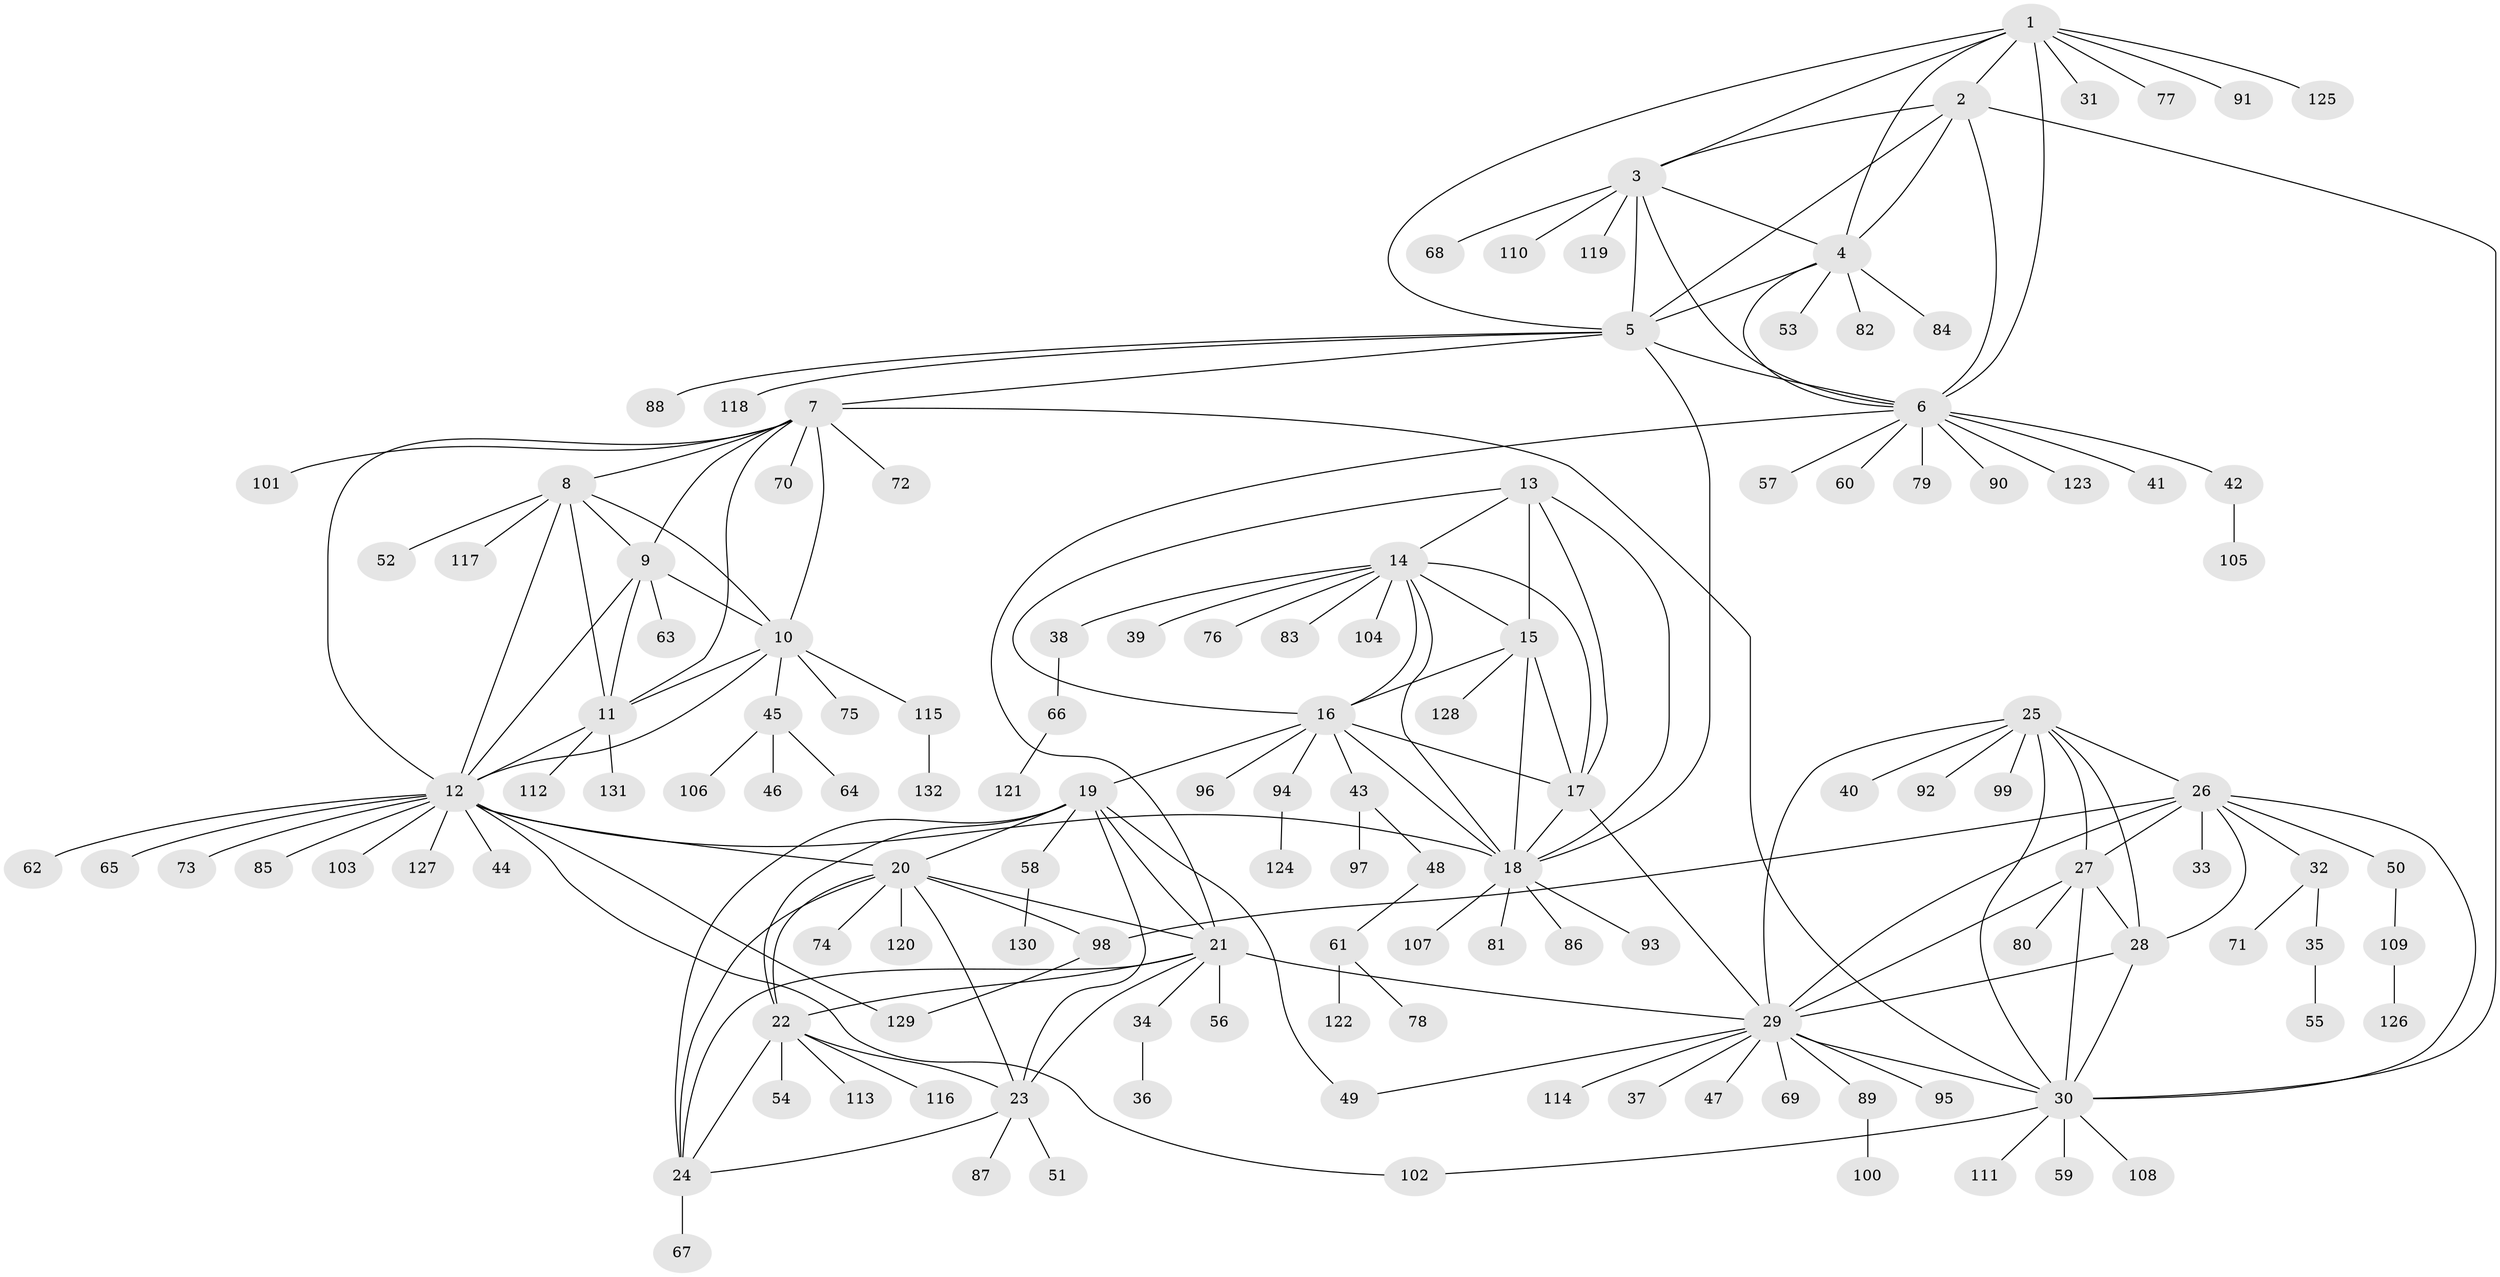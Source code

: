// coarse degree distribution, {8: 0.05714285714285714, 6: 0.02857142857142857, 7: 0.0380952380952381, 9: 0.02857142857142857, 12: 0.009523809523809525, 15: 0.009523809523809525, 4: 0.01904761904761905, 5: 0.009523809523809525, 13: 0.009523809523809525, 1: 0.6571428571428571, 3: 0.02857142857142857, 2: 0.10476190476190476}
// Generated by graph-tools (version 1.1) at 2025/52/02/27/25 19:52:21]
// undirected, 132 vertices, 191 edges
graph export_dot {
graph [start="1"]
  node [color=gray90,style=filled];
  1;
  2;
  3;
  4;
  5;
  6;
  7;
  8;
  9;
  10;
  11;
  12;
  13;
  14;
  15;
  16;
  17;
  18;
  19;
  20;
  21;
  22;
  23;
  24;
  25;
  26;
  27;
  28;
  29;
  30;
  31;
  32;
  33;
  34;
  35;
  36;
  37;
  38;
  39;
  40;
  41;
  42;
  43;
  44;
  45;
  46;
  47;
  48;
  49;
  50;
  51;
  52;
  53;
  54;
  55;
  56;
  57;
  58;
  59;
  60;
  61;
  62;
  63;
  64;
  65;
  66;
  67;
  68;
  69;
  70;
  71;
  72;
  73;
  74;
  75;
  76;
  77;
  78;
  79;
  80;
  81;
  82;
  83;
  84;
  85;
  86;
  87;
  88;
  89;
  90;
  91;
  92;
  93;
  94;
  95;
  96;
  97;
  98;
  99;
  100;
  101;
  102;
  103;
  104;
  105;
  106;
  107;
  108;
  109;
  110;
  111;
  112;
  113;
  114;
  115;
  116;
  117;
  118;
  119;
  120;
  121;
  122;
  123;
  124;
  125;
  126;
  127;
  128;
  129;
  130;
  131;
  132;
  1 -- 2;
  1 -- 3;
  1 -- 4;
  1 -- 5;
  1 -- 6;
  1 -- 31;
  1 -- 77;
  1 -- 91;
  1 -- 125;
  2 -- 3;
  2 -- 4;
  2 -- 5;
  2 -- 6;
  2 -- 30;
  3 -- 4;
  3 -- 5;
  3 -- 6;
  3 -- 68;
  3 -- 110;
  3 -- 119;
  4 -- 5;
  4 -- 6;
  4 -- 53;
  4 -- 82;
  4 -- 84;
  5 -- 6;
  5 -- 7;
  5 -- 18;
  5 -- 88;
  5 -- 118;
  6 -- 21;
  6 -- 41;
  6 -- 42;
  6 -- 57;
  6 -- 60;
  6 -- 79;
  6 -- 90;
  6 -- 123;
  7 -- 8;
  7 -- 9;
  7 -- 10;
  7 -- 11;
  7 -- 12;
  7 -- 30;
  7 -- 70;
  7 -- 72;
  7 -- 101;
  8 -- 9;
  8 -- 10;
  8 -- 11;
  8 -- 12;
  8 -- 52;
  8 -- 117;
  9 -- 10;
  9 -- 11;
  9 -- 12;
  9 -- 63;
  10 -- 11;
  10 -- 12;
  10 -- 45;
  10 -- 75;
  10 -- 115;
  11 -- 12;
  11 -- 112;
  11 -- 131;
  12 -- 18;
  12 -- 20;
  12 -- 44;
  12 -- 62;
  12 -- 65;
  12 -- 73;
  12 -- 85;
  12 -- 102;
  12 -- 103;
  12 -- 127;
  12 -- 129;
  13 -- 14;
  13 -- 15;
  13 -- 16;
  13 -- 17;
  13 -- 18;
  14 -- 15;
  14 -- 16;
  14 -- 17;
  14 -- 18;
  14 -- 38;
  14 -- 39;
  14 -- 76;
  14 -- 83;
  14 -- 104;
  15 -- 16;
  15 -- 17;
  15 -- 18;
  15 -- 128;
  16 -- 17;
  16 -- 18;
  16 -- 19;
  16 -- 43;
  16 -- 94;
  16 -- 96;
  17 -- 18;
  17 -- 29;
  18 -- 81;
  18 -- 86;
  18 -- 93;
  18 -- 107;
  19 -- 20;
  19 -- 21;
  19 -- 22;
  19 -- 23;
  19 -- 24;
  19 -- 49;
  19 -- 58;
  20 -- 21;
  20 -- 22;
  20 -- 23;
  20 -- 24;
  20 -- 74;
  20 -- 98;
  20 -- 120;
  21 -- 22;
  21 -- 23;
  21 -- 24;
  21 -- 29;
  21 -- 34;
  21 -- 56;
  22 -- 23;
  22 -- 24;
  22 -- 54;
  22 -- 113;
  22 -- 116;
  23 -- 24;
  23 -- 51;
  23 -- 87;
  24 -- 67;
  25 -- 26;
  25 -- 27;
  25 -- 28;
  25 -- 29;
  25 -- 30;
  25 -- 40;
  25 -- 92;
  25 -- 99;
  26 -- 27;
  26 -- 28;
  26 -- 29;
  26 -- 30;
  26 -- 32;
  26 -- 33;
  26 -- 50;
  26 -- 98;
  27 -- 28;
  27 -- 29;
  27 -- 30;
  27 -- 80;
  28 -- 29;
  28 -- 30;
  29 -- 30;
  29 -- 37;
  29 -- 47;
  29 -- 49;
  29 -- 69;
  29 -- 89;
  29 -- 95;
  29 -- 114;
  30 -- 59;
  30 -- 102;
  30 -- 108;
  30 -- 111;
  32 -- 35;
  32 -- 71;
  34 -- 36;
  35 -- 55;
  38 -- 66;
  42 -- 105;
  43 -- 48;
  43 -- 97;
  45 -- 46;
  45 -- 64;
  45 -- 106;
  48 -- 61;
  50 -- 109;
  58 -- 130;
  61 -- 78;
  61 -- 122;
  66 -- 121;
  89 -- 100;
  94 -- 124;
  98 -- 129;
  109 -- 126;
  115 -- 132;
}
